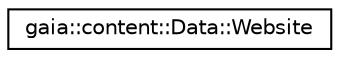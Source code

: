digraph G
{
  edge [fontname="Helvetica",fontsize="10",labelfontname="Helvetica",labelfontsize="10"];
  node [fontname="Helvetica",fontsize="10",shape=record];
  rankdir=LR;
  Node1 [label="gaia::content::Data::Website",height=0.2,width=0.4,color="black", fillcolor="white", style="filled",URL="$d1/d4c/classgaia_1_1content_1_1_data_1_1_website.html",tooltip="A data kind representing a website related to the contact."];
}
